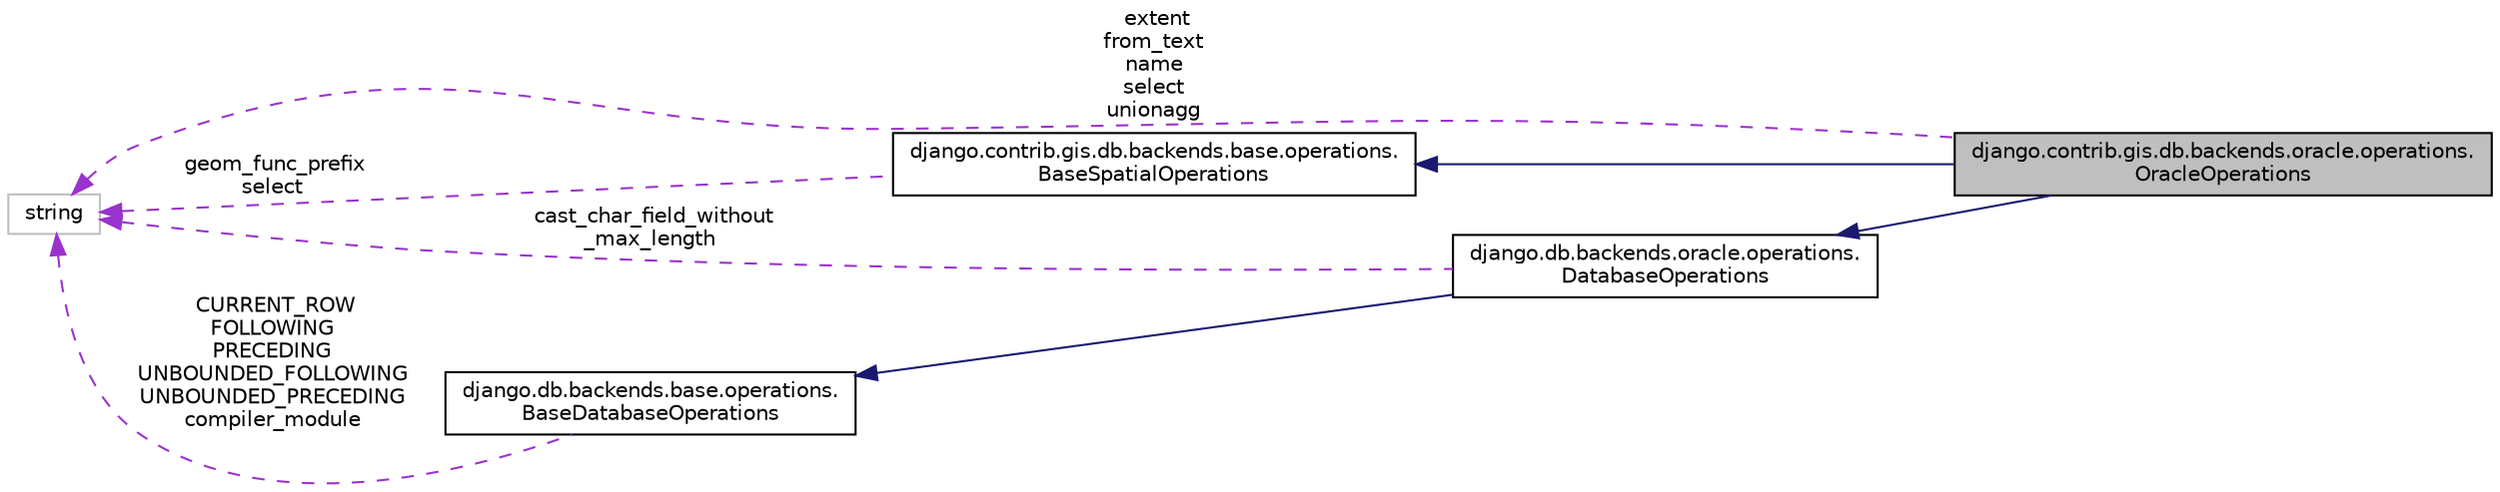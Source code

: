 digraph "django.contrib.gis.db.backends.oracle.operations.OracleOperations"
{
 // LATEX_PDF_SIZE
  edge [fontname="Helvetica",fontsize="10",labelfontname="Helvetica",labelfontsize="10"];
  node [fontname="Helvetica",fontsize="10",shape=record];
  rankdir="LR";
  Node1 [label="django.contrib.gis.db.backends.oracle.operations.\lOracleOperations",height=0.2,width=0.4,color="black", fillcolor="grey75", style="filled", fontcolor="black",tooltip=" "];
  Node2 -> Node1 [dir="back",color="midnightblue",fontsize="10",style="solid",fontname="Helvetica"];
  Node2 [label="django.contrib.gis.db.backends.base.operations.\lBaseSpatialOperations",height=0.2,width=0.4,color="black", fillcolor="white", style="filled",URL="$classdjango_1_1contrib_1_1gis_1_1db_1_1backends_1_1base_1_1operations_1_1_base_spatial_operations.html",tooltip=" "];
  Node3 -> Node2 [dir="back",color="darkorchid3",fontsize="10",style="dashed",label=" geom_func_prefix\nselect" ,fontname="Helvetica"];
  Node3 [label="string",height=0.2,width=0.4,color="grey75", fillcolor="white", style="filled",tooltip=" "];
  Node4 -> Node1 [dir="back",color="midnightblue",fontsize="10",style="solid",fontname="Helvetica"];
  Node4 [label="django.db.backends.oracle.operations.\lDatabaseOperations",height=0.2,width=0.4,color="black", fillcolor="white", style="filled",URL="$classdjango_1_1db_1_1backends_1_1oracle_1_1operations_1_1_database_operations.html",tooltip=" "];
  Node5 -> Node4 [dir="back",color="midnightblue",fontsize="10",style="solid",fontname="Helvetica"];
  Node5 [label="django.db.backends.base.operations.\lBaseDatabaseOperations",height=0.2,width=0.4,color="black", fillcolor="white", style="filled",URL="$classdjango_1_1db_1_1backends_1_1base_1_1operations_1_1_base_database_operations.html",tooltip=" "];
  Node3 -> Node5 [dir="back",color="darkorchid3",fontsize="10",style="dashed",label=" CURRENT_ROW\nFOLLOWING\nPRECEDING\nUNBOUNDED_FOLLOWING\nUNBOUNDED_PRECEDING\ncompiler_module" ,fontname="Helvetica"];
  Node3 -> Node4 [dir="back",color="darkorchid3",fontsize="10",style="dashed",label=" cast_char_field_without\l_max_length" ,fontname="Helvetica"];
  Node3 -> Node1 [dir="back",color="darkorchid3",fontsize="10",style="dashed",label=" extent\nfrom_text\nname\nselect\nunionagg" ,fontname="Helvetica"];
}
